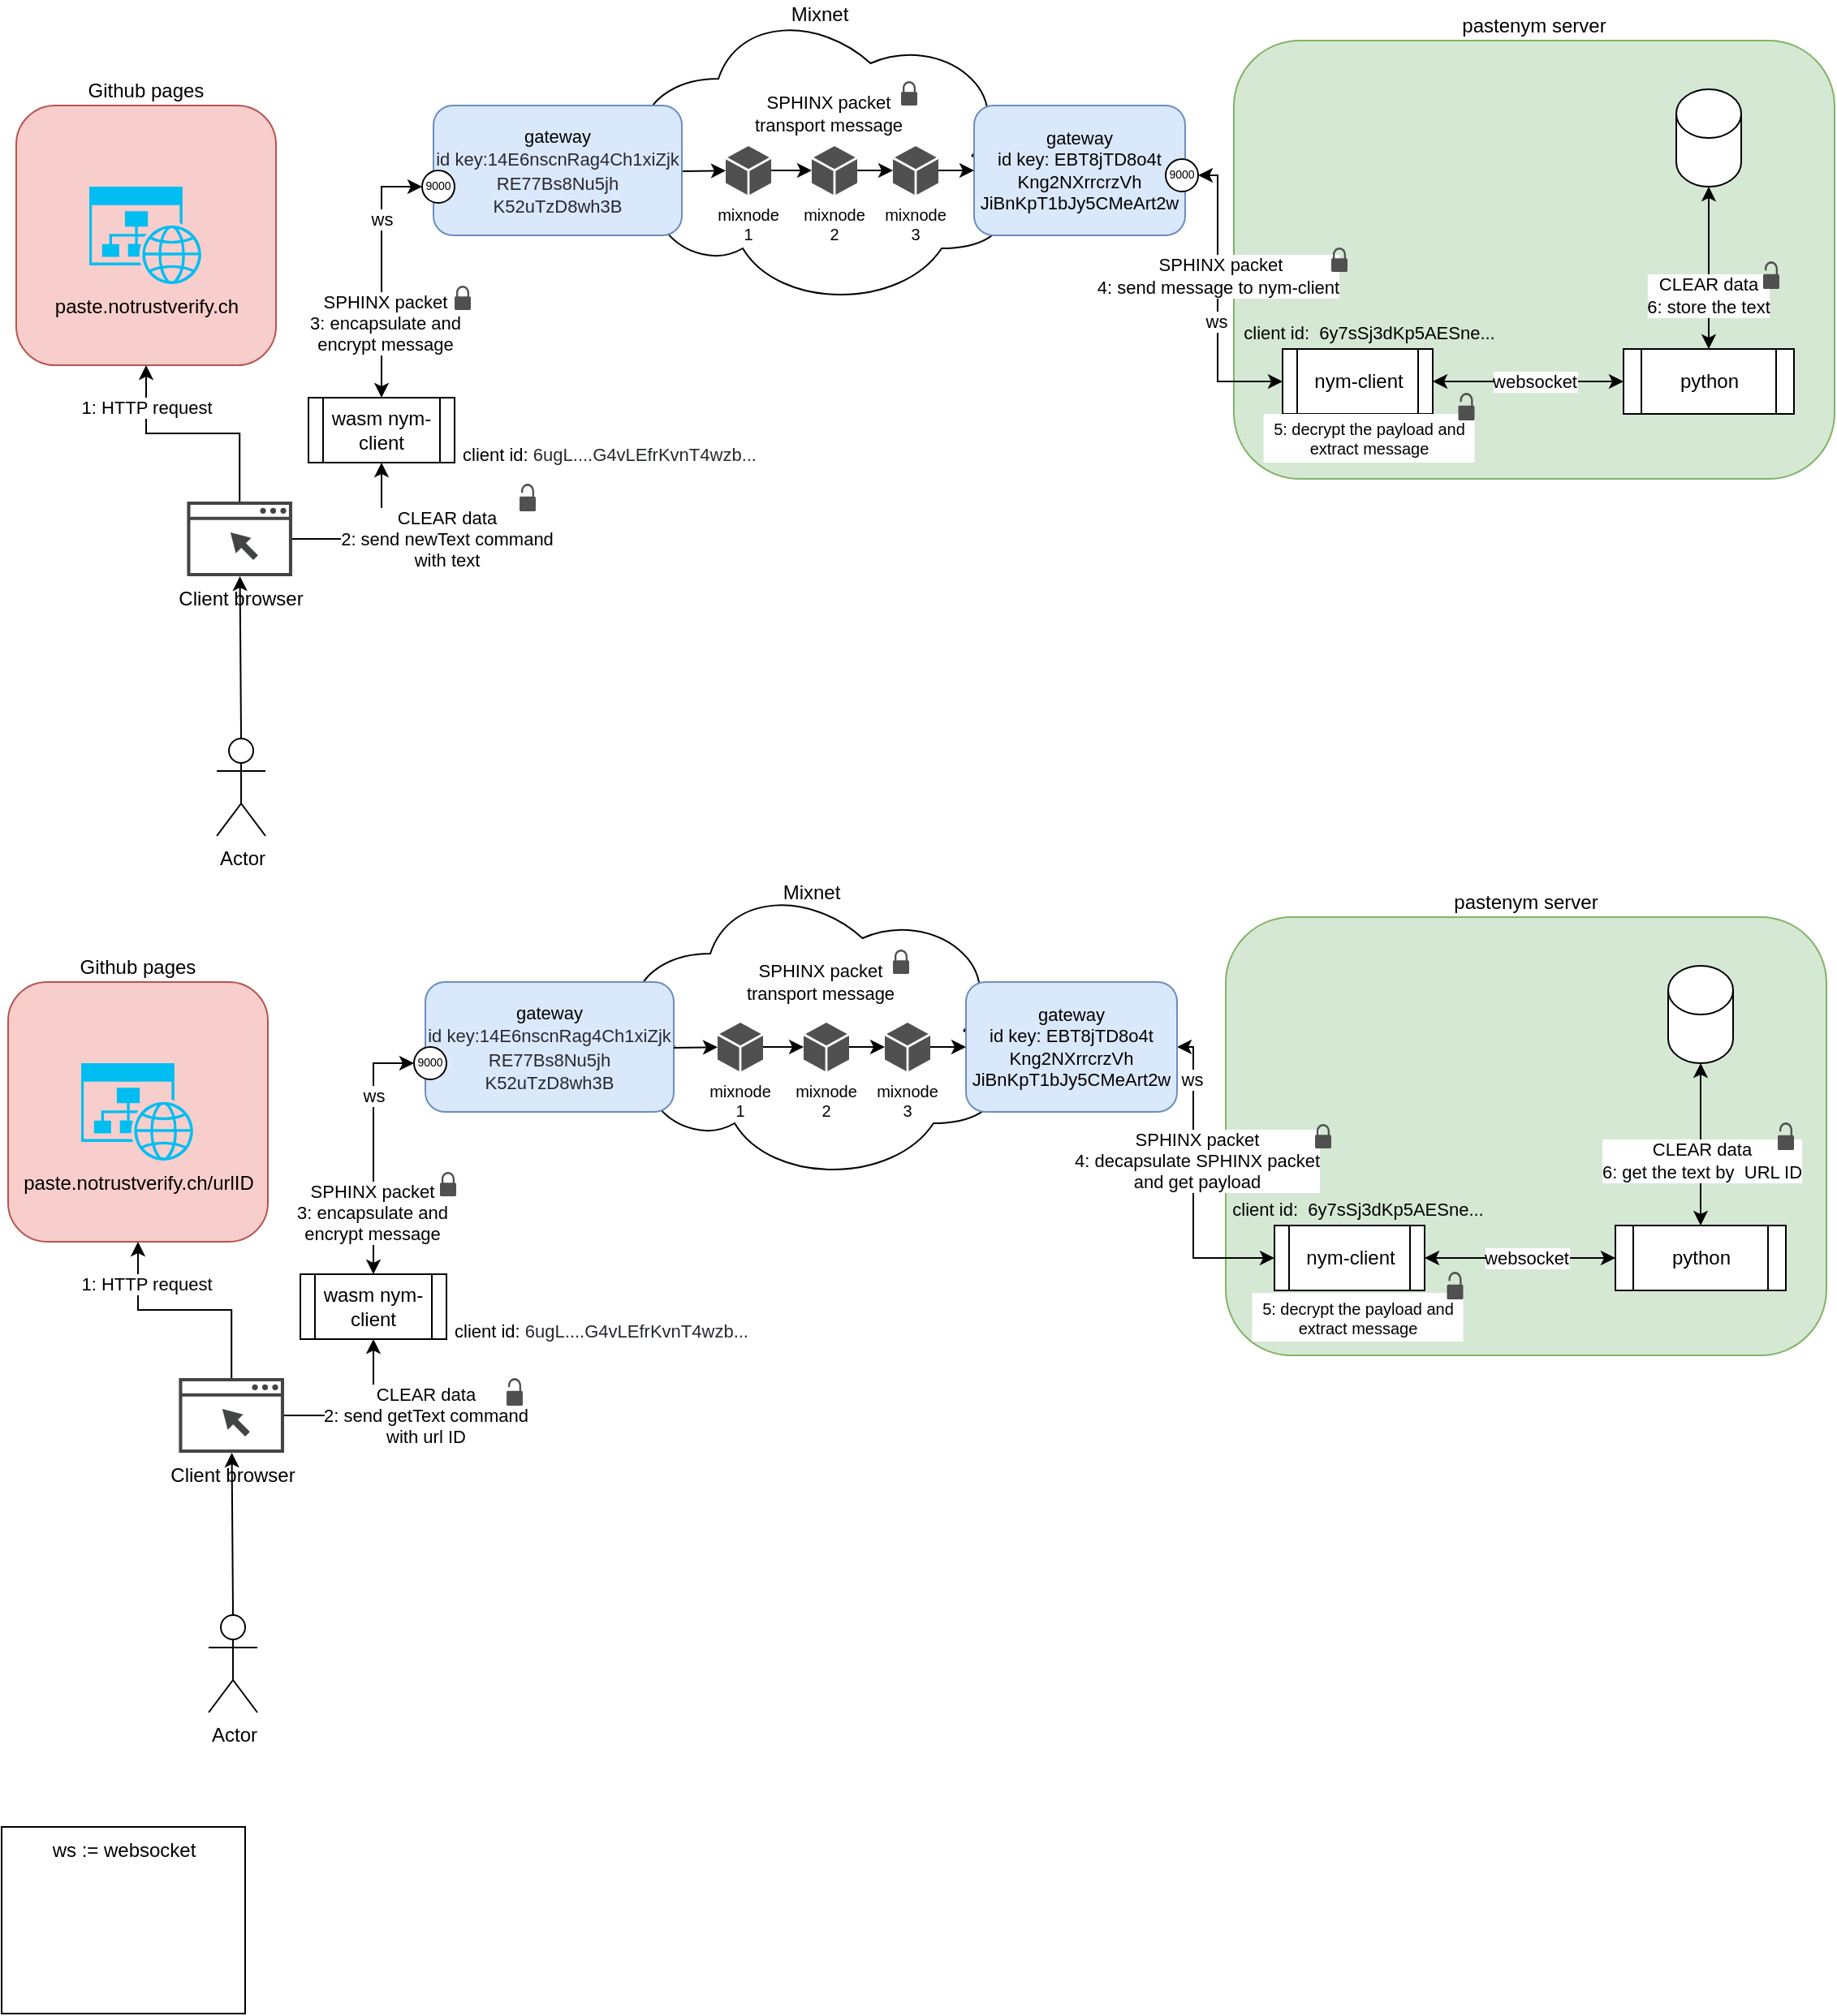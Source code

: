 <mxfile version="18.0.6" type="device"><diagram id="UU0WkqkuDO-yAHCMWaci" name="Page-1"><mxGraphModel dx="1418" dy="981" grid="1" gridSize="10" guides="1" tooltips="1" connect="1" arrows="1" fold="1" page="1" pageScale="1" pageWidth="1169" pageHeight="827" math="0" shadow="0"><root><mxCell id="0"/><mxCell id="1" parent="0"/><mxCell id="fI1svBisSR7weGicIOOc-15" value="Mixnet" style="ellipse;shape=cloud;whiteSpace=wrap;html=1;verticalAlign=bottom;labelPosition=center;verticalLabelPosition=top;align=center;spacing=-15;" parent="1" vertex="1"><mxGeometry x="400" y="106" width="250" height="190" as="geometry"/></mxCell><mxCell id="fI1svBisSR7weGicIOOc-9" value="pastenym server" style="rounded=1;whiteSpace=wrap;html=1;fillColor=#d5e8d4;strokeColor=#82b366;verticalAlign=bottom;labelPosition=center;verticalLabelPosition=top;align=center;" parent="1" vertex="1"><mxGeometry x="780" y="130" width="370" height="270" as="geometry"/></mxCell><mxCell id="fI1svBisSR7weGicIOOc-28" style="edgeStyle=none;rounded=0;orthogonalLoop=1;jettySize=auto;html=1;exitX=0.5;exitY=0;exitDx=0;exitDy=0;exitPerimeter=0;startArrow=none;startFill=0;" parent="1" source="fI1svBisSR7weGicIOOc-1" target="fI1svBisSR7weGicIOOc-27" edge="1"><mxGeometry relative="1" as="geometry"/></mxCell><mxCell id="fI1svBisSR7weGicIOOc-1" value="Actor" style="shape=umlActor;verticalLabelPosition=bottom;verticalAlign=top;html=1;outlineConnect=0;" parent="1" vertex="1"><mxGeometry x="153.52" y="560" width="30" height="60" as="geometry"/></mxCell><mxCell id="fI1svBisSR7weGicIOOc-2" value="" style="shape=cylinder3;whiteSpace=wrap;html=1;boundedLbl=1;backgroundOutline=1;size=15;" parent="1" vertex="1"><mxGeometry x="1052.5" y="160" width="40" height="60" as="geometry"/></mxCell><mxCell id="fI1svBisSR7weGicIOOc-11" style="edgeStyle=orthogonalEdgeStyle;rounded=0;orthogonalLoop=1;jettySize=auto;html=1;exitX=1;exitY=0.5;exitDx=0;exitDy=0;entryX=0;entryY=0.5;entryDx=0;entryDy=0;startArrow=classic;startFill=1;" parent="1" source="fI1svBisSR7weGicIOOc-3" target="fI1svBisSR7weGicIOOc-10" edge="1"><mxGeometry relative="1" as="geometry"/></mxCell><mxCell id="fI1svBisSR7weGicIOOc-12" value="websocket" style="edgeLabel;html=1;align=center;verticalAlign=middle;resizable=0;points=[];" parent="fI1svBisSR7weGicIOOc-11" vertex="1" connectable="0"><mxGeometry x="0.166" y="-1" relative="1" as="geometry"><mxPoint x="-6" y="-1" as="offset"/></mxGeometry></mxCell><mxCell id="fI1svBisSR7weGicIOOc-20" style="edgeStyle=orthogonalEdgeStyle;rounded=0;orthogonalLoop=1;jettySize=auto;html=1;exitX=0;exitY=0.5;exitDx=0;exitDy=0;startArrow=classic;startFill=1;entryX=1;entryY=0.5;entryDx=0;entryDy=0;" parent="1" source="fI1svBisSR7weGicIOOc-3" target="vPO2kvA69xe9OhAGziE2-1" edge="1"><mxGeometry relative="1" as="geometry"><Array as="points"><mxPoint x="770" y="340"/><mxPoint x="770" y="213"/></Array><mxPoint x="760" y="200" as="targetPoint"/></mxGeometry></mxCell><mxCell id="fI1svBisSR7weGicIOOc-21" value="ws" style="edgeLabel;html=1;align=center;verticalAlign=middle;resizable=0;points=[];" parent="fI1svBisSR7weGicIOOc-20" vertex="1" connectable="0"><mxGeometry x="-0.419" y="1" relative="1" as="geometry"><mxPoint y="-25" as="offset"/></mxGeometry></mxCell><mxCell id="fI1svBisSR7weGicIOOc-45" value="&lt;span style=&quot;color: rgba(0, 0, 0, 0); font-family: monospace; font-size: 0px; text-align: start; background-color: rgb(248, 249, 250);&quot;&gt;%3CmxGraphModel%3E%3Croot%3E%3CmxCell%20id%3D%220%22%2F%3E%3CmxCell%20id%3D%221%22%20parent%3D%220%22%2F%3E%3CmxCell%20id%3D%222%22%20value%3D%223%3A%20encapsulate%20message%26lt%3Bbr%26gt%3Bin%20SPHINX%20packet%22%20style%3D%22edgeLabel%3Bhtml%3D1%3Balign%3Dcenter%3BverticalAlign%3Dmiddle%3Bresizable%3D0%3Bpoints%3D%5B%5D%3BfontSize%3D11%3B%22%20vertex%3D%221%22%20connectable%3D%220%22%20parent%3D%221%22%3E%3CmxGeometry%20x%3D%22260.004%22%20y%3D%22310.0%22%20as%3D%22geometry%22%2F%3E%3C%2FmxCell%3E%3C%2Froot%3E%3C%2FmxGraphModel%3E&lt;/span&gt;" style="edgeLabel;html=1;align=center;verticalAlign=middle;resizable=0;points=[];fontSize=11;fontFamily=Helvetica;" parent="fI1svBisSR7weGicIOOc-20" vertex="1" connectable="0"><mxGeometry x="-0.533" y="1" relative="1" as="geometry"><mxPoint as="offset"/></mxGeometry></mxCell><mxCell id="fI1svBisSR7weGicIOOc-46" value="&amp;nbsp;SPHINX packet&lt;br&gt;4: send message to nym-client" style="edgeLabel;html=1;align=center;verticalAlign=middle;resizable=0;points=[];fontSize=11;fontFamily=Helvetica;" parent="fI1svBisSR7weGicIOOc-20" vertex="1" connectable="0"><mxGeometry x="-0.496" relative="1" as="geometry"><mxPoint y="-60" as="offset"/></mxGeometry></mxCell><mxCell id="fI1svBisSR7weGicIOOc-3" value="nym-client" style="shape=process;whiteSpace=wrap;html=1;backgroundOutline=1;" parent="1" vertex="1"><mxGeometry x="810" y="320" width="92.5" height="40" as="geometry"/></mxCell><mxCell id="fI1svBisSR7weGicIOOc-17" value="ws" style="edgeStyle=orthogonalEdgeStyle;rounded=0;orthogonalLoop=1;jettySize=auto;html=1;exitX=0.5;exitY=0;exitDx=0;exitDy=0;entryX=0;entryY=0.5;entryDx=0;entryDy=0;startArrow=classic;startFill=1;" parent="1" source="fI1svBisSR7weGicIOOc-30" target="fI1svBisSR7weGicIOOc-32" edge="1"><mxGeometry x="0.419" relative="1" as="geometry"><mxPoint x="235" y="200" as="sourcePoint"/><Array as="points"><mxPoint x="255" y="220"/></Array><mxPoint as="offset"/></mxGeometry></mxCell><mxCell id="fI1svBisSR7weGicIOOc-13" style="rounded=0;orthogonalLoop=1;jettySize=auto;html=1;exitX=0.5;exitY=0;exitDx=0;exitDy=0;startArrow=classic;startFill=1;" parent="1" source="fI1svBisSR7weGicIOOc-10" target="fI1svBisSR7weGicIOOc-2" edge="1"><mxGeometry relative="1" as="geometry"/></mxCell><mxCell id="fI1svBisSR7weGicIOOc-49" value="CLEAR data&lt;br&gt;6: store the text" style="edgeLabel;html=1;align=center;verticalAlign=middle;resizable=0;points=[];fontSize=11;fontFamily=Helvetica;" parent="fI1svBisSR7weGicIOOc-13" vertex="1" connectable="0"><mxGeometry x="-0.331" y="1" relative="1" as="geometry"><mxPoint as="offset"/></mxGeometry></mxCell><mxCell id="fI1svBisSR7weGicIOOc-10" value="python" style="shape=process;whiteSpace=wrap;html=1;backgroundOutline=1;" parent="1" vertex="1"><mxGeometry x="1020" y="320" width="105" height="40" as="geometry"/></mxCell><mxCell id="vPO2kvA69xe9OhAGziE2-14" style="rounded=0;orthogonalLoop=1;jettySize=auto;html=1;exitX=0.16;exitY=0.55;exitDx=0;exitDy=0;exitPerimeter=0;fontSize=10;" parent="1" source="fI1svBisSR7weGicIOOc-15" target="vPO2kvA69xe9OhAGziE2-9" edge="1"><mxGeometry relative="1" as="geometry"/></mxCell><mxCell id="fI1svBisSR7weGicIOOc-14" value="gateway&lt;br style=&quot;font-size: 11px;&quot;&gt;id key:&amp;nbsp;&lt;span style=&quot;background-color: initial; font-size: 11px;&quot;&gt;EBT8jTD8o4t&lt;br&gt;Kng2NXrrcrzVh&lt;/span&gt;&lt;div style=&quot;font-size: 11px;&quot;&gt;JiBnKpT1bJy5CMeArt2w&lt;/div&gt;" style="rounded=1;whiteSpace=wrap;html=1;fillColor=#dae8fc;strokeColor=#6c8ebf;fontSize=11;align=center;" parent="1" vertex="1"><mxGeometry x="620" y="170" width="130" height="80" as="geometry"/></mxCell><mxCell id="fI1svBisSR7weGicIOOc-16" value="&lt;font style=&quot;font-size: 11px;&quot;&gt;gateway&lt;br&gt;&lt;span style=&quot;color: rgb(39, 41, 48);&quot;&gt;id key:14E6nscnRag4Ch1xiZjk&lt;br&gt;RE77Bs8Nu5jh&lt;br&gt;K52uTzD8wh3B&lt;/span&gt;&lt;/font&gt;" style="rounded=1;whiteSpace=wrap;html=1;fillColor=#dae8fc;strokeColor=#6c8ebf;align=center;" parent="1" vertex="1"><mxGeometry x="287" y="170" width="153" height="80" as="geometry"/></mxCell><mxCell id="fI1svBisSR7weGicIOOc-27" value="Client browser" style="sketch=0;pointerEvents=1;shadow=0;dashed=0;html=1;strokeColor=none;fillColor=#434445;aspect=fixed;labelPosition=center;verticalLabelPosition=bottom;verticalAlign=top;align=center;outlineConnect=0;shape=mxgraph.vvd.web_browser;" parent="1" vertex="1"><mxGeometry x="135.21" y="414" width="64.79" height="46" as="geometry"/></mxCell><mxCell id="fI1svBisSR7weGicIOOc-29" value="" style="group" parent="1" vertex="1" connectable="0"><mxGeometry x="30" y="170" width="160" height="160" as="geometry"/></mxCell><mxCell id="fI1svBisSR7weGicIOOc-23" value="Github pages" style="rounded=1;whiteSpace=wrap;html=1;labelPosition=center;verticalLabelPosition=top;align=center;verticalAlign=bottom;fillColor=#f8cecc;strokeColor=#b85450;" parent="fI1svBisSR7weGicIOOc-29" vertex="1"><mxGeometry width="160" height="160" as="geometry"/></mxCell><mxCell id="fI1svBisSR7weGicIOOc-4" value="paste.notrustverify.ch" style="verticalLabelPosition=bottom;html=1;verticalAlign=top;align=center;strokeColor=none;fillColor=#00BEF2;shape=mxgraph.azure.website_generic;pointerEvents=1;" parent="fI1svBisSR7weGicIOOc-29" vertex="1"><mxGeometry x="45.0" y="50" width="70" height="60" as="geometry"/></mxCell><mxCell id="fI1svBisSR7weGicIOOc-31" style="edgeStyle=orthogonalEdgeStyle;rounded=0;orthogonalLoop=1;jettySize=auto;html=1;exitX=0.5;exitY=1;exitDx=0;exitDy=0;startArrow=classic;startFill=1;endArrow=none;endFill=0;" parent="1" source="fI1svBisSR7weGicIOOc-30" target="fI1svBisSR7weGicIOOc-27" edge="1"><mxGeometry relative="1" as="geometry"><Array as="points"><mxPoint x="255" y="437"/></Array></mxGeometry></mxCell><mxCell id="fI1svBisSR7weGicIOOc-38" value="CLEAR data&lt;br&gt;2: send newText command&lt;br style=&quot;font-size: 11px;&quot;&gt;with text" style="edgeLabel;html=1;align=center;verticalAlign=middle;resizable=0;points=[];fontSize=11;" parent="fI1svBisSR7weGicIOOc-31" vertex="1" connectable="0"><mxGeometry x="0.256" y="1" relative="1" as="geometry"><mxPoint x="57" y="-1" as="offset"/></mxGeometry></mxCell><mxCell id="fI1svBisSR7weGicIOOc-30" value="wasm nym-client" style="shape=process;whiteSpace=wrap;html=1;backgroundOutline=1;" parent="1" vertex="1"><mxGeometry x="210" y="350" width="90" height="40" as="geometry"/></mxCell><mxCell id="fI1svBisSR7weGicIOOc-32" value="9000" style="ellipse;whiteSpace=wrap;html=1;aspect=fixed;fontSize=7;" parent="1" vertex="1"><mxGeometry x="280" y="210" width="20" height="20" as="geometry"/></mxCell><mxCell id="fI1svBisSR7weGicIOOc-33" style="edgeStyle=orthogonalEdgeStyle;rounded=0;orthogonalLoop=1;jettySize=auto;html=1;exitX=0.5;exitY=1;exitDx=0;exitDy=0;fontSize=7;startArrow=classic;startFill=1;endArrow=none;endFill=0;" parent="1" source="fI1svBisSR7weGicIOOc-23" target="fI1svBisSR7weGicIOOc-27" edge="1"><mxGeometry relative="1" as="geometry"/></mxCell><mxCell id="fI1svBisSR7weGicIOOc-35" value="&lt;span style=&quot;font-size: 11px;&quot;&gt;1: HTTP request&lt;/span&gt;" style="edgeLabel;html=1;align=center;verticalAlign=middle;resizable=0;points=[];fontSize=11;" parent="fI1svBisSR7weGicIOOc-33" vertex="1" connectable="0"><mxGeometry x="0.446" y="-2" relative="1" as="geometry"><mxPoint x="-56" y="-19" as="offset"/></mxGeometry></mxCell><mxCell id="fI1svBisSR7weGicIOOc-41" value="&lt;font style=&quot;font-size: 11px;&quot;&gt;client id:&amp;nbsp;&lt;span style=&quot;color: rgb(39, 41, 48); text-align: start; background-color: rgb(255, 255, 255); font-size: 11px;&quot;&gt;6ugL....G4vLEfrKvnT4wzb...&lt;/span&gt;&lt;/font&gt;" style="text;html=1;align=center;verticalAlign=middle;resizable=0;points=[];autosize=1;strokeColor=none;fillColor=none;fontSize=11;" parent="1" vertex="1"><mxGeometry x="295" y="370" width="200" height="30" as="geometry"/></mxCell><mxCell id="fI1svBisSR7weGicIOOc-42" value="client id:&amp;nbsp;&lt;span style=&quot;background-color: initial;&quot;&gt;&amp;nbsp;6y7sSj3dKp5AESne...&lt;br&gt;&lt;/span&gt;" style="text;html=1;align=center;verticalAlign=middle;resizable=0;points=[];autosize=1;strokeColor=none;fillColor=none;fontSize=11;fontFamily=Helvetica;" parent="1" vertex="1"><mxGeometry x="773.25" y="295" width="180" height="30" as="geometry"/></mxCell><mxCell id="fI1svBisSR7weGicIOOc-44" value="SPHINX packet&lt;br&gt;3: encapsulate and&lt;br&gt;encrypt message" style="edgeLabel;html=1;align=center;verticalAlign=middle;resizable=0;points=[];fontSize=11;" parent="1" vertex="1" connectable="0"><mxGeometry x="260.004" y="310.0" as="geometry"><mxPoint x="-3" y="-6" as="offset"/></mxGeometry></mxCell><mxCell id="fI1svBisSR7weGicIOOc-50" value="" style="group" parent="1" vertex="1" connectable="0"><mxGeometry x="21" y="1230" width="150" height="115.5" as="geometry"/></mxCell><mxCell id="fI1svBisSR7weGicIOOc-19" value="" style="rounded=0;whiteSpace=wrap;html=1;" parent="fI1svBisSR7weGicIOOc-50" vertex="1"><mxGeometry y="0.5" width="150" height="115" as="geometry"/></mxCell><mxCell id="fI1svBisSR7weGicIOOc-18" value="ws := websocket" style="text;html=1;align=center;verticalAlign=middle;resizable=0;points=[];autosize=1;strokeColor=none;fillColor=none;" parent="fI1svBisSR7weGicIOOc-50" vertex="1"><mxGeometry x="20" width="110" height="30" as="geometry"/></mxCell><mxCell id="fI1svBisSR7weGicIOOc-52" value="pastenym server" style="rounded=1;whiteSpace=wrap;html=1;fillColor=#d5e8d4;strokeColor=#82b366;verticalAlign=bottom;labelPosition=center;verticalLabelPosition=top;align=center;" parent="1" vertex="1"><mxGeometry x="775" y="670" width="370" height="270" as="geometry"/></mxCell><mxCell id="fI1svBisSR7weGicIOOc-53" style="edgeStyle=none;rounded=0;orthogonalLoop=1;jettySize=auto;html=1;exitX=0.5;exitY=0;exitDx=0;exitDy=0;exitPerimeter=0;startArrow=none;startFill=0;" parent="1" source="fI1svBisSR7weGicIOOc-54" target="fI1svBisSR7weGicIOOc-70" edge="1"><mxGeometry relative="1" as="geometry"/></mxCell><mxCell id="fI1svBisSR7weGicIOOc-54" value="Actor" style="shape=umlActor;verticalLabelPosition=bottom;verticalAlign=top;html=1;outlineConnect=0;" parent="1" vertex="1"><mxGeometry x="148.52" y="1100" width="30" height="60" as="geometry"/></mxCell><mxCell id="fI1svBisSR7weGicIOOc-55" value="" style="shape=cylinder3;whiteSpace=wrap;html=1;boundedLbl=1;backgroundOutline=1;size=15;" parent="1" vertex="1"><mxGeometry x="1047.5" y="700" width="40" height="60" as="geometry"/></mxCell><mxCell id="fI1svBisSR7weGicIOOc-56" style="edgeStyle=orthogonalEdgeStyle;rounded=0;orthogonalLoop=1;jettySize=auto;html=1;exitX=1;exitY=0.5;exitDx=0;exitDy=0;entryX=0;entryY=0.5;entryDx=0;entryDy=0;startArrow=classic;startFill=1;" parent="1" source="fI1svBisSR7weGicIOOc-62" target="fI1svBisSR7weGicIOOc-66" edge="1"><mxGeometry relative="1" as="geometry"/></mxCell><mxCell id="fI1svBisSR7weGicIOOc-57" value="websocket" style="edgeLabel;html=1;align=center;verticalAlign=middle;resizable=0;points=[];" parent="fI1svBisSR7weGicIOOc-56" vertex="1" connectable="0"><mxGeometry x="0.166" y="-1" relative="1" as="geometry"><mxPoint x="-6" y="-1" as="offset"/></mxGeometry></mxCell><mxCell id="fI1svBisSR7weGicIOOc-58" style="edgeStyle=orthogonalEdgeStyle;rounded=0;orthogonalLoop=1;jettySize=auto;html=1;exitX=0;exitY=0.5;exitDx=0;exitDy=0;entryX=1;entryY=0.5;entryDx=0;entryDy=0;startArrow=classic;startFill=1;" parent="1" source="fI1svBisSR7weGicIOOc-62" target="fI1svBisSR7weGicIOOc-68" edge="1"><mxGeometry relative="1" as="geometry"><Array as="points"><mxPoint x="755" y="880"/><mxPoint x="755" y="750"/></Array></mxGeometry></mxCell><mxCell id="fI1svBisSR7weGicIOOc-59" value="ws" style="edgeLabel;html=1;align=center;verticalAlign=middle;resizable=0;points=[];" parent="fI1svBisSR7weGicIOOc-58" vertex="1" connectable="0"><mxGeometry x="-0.419" y="1" relative="1" as="geometry"><mxPoint y="-105" as="offset"/></mxGeometry></mxCell><mxCell id="fI1svBisSR7weGicIOOc-60" value="&lt;span style=&quot;color: rgba(0, 0, 0, 0); font-family: monospace; font-size: 0px; text-align: start; background-color: rgb(248, 249, 250);&quot;&gt;%3CmxGraphModel%3E%3Croot%3E%3CmxCell%20id%3D%220%22%2F%3E%3CmxCell%20id%3D%221%22%20parent%3D%220%22%2F%3E%3CmxCell%20id%3D%222%22%20value%3D%223%3A%20encapsulate%20message%26lt%3Bbr%26gt%3Bin%20SPHINX%20packet%22%20style%3D%22edgeLabel%3Bhtml%3D1%3Balign%3Dcenter%3BverticalAlign%3Dmiddle%3Bresizable%3D0%3Bpoints%3D%5B%5D%3BfontSize%3D11%3B%22%20vertex%3D%221%22%20connectable%3D%220%22%20parent%3D%221%22%3E%3CmxGeometry%20x%3D%22260.004%22%20y%3D%22310.0%22%20as%3D%22geometry%22%2F%3E%3C%2FmxCell%3E%3C%2Froot%3E%3C%2FmxGraphModel%3E&lt;/span&gt;" style="edgeLabel;html=1;align=center;verticalAlign=middle;resizable=0;points=[];fontSize=11;fontFamily=Helvetica;" parent="fI1svBisSR7weGicIOOc-58" vertex="1" connectable="0"><mxGeometry x="-0.533" y="1" relative="1" as="geometry"><mxPoint as="offset"/></mxGeometry></mxCell><mxCell id="fI1svBisSR7weGicIOOc-61" value="SPHINX packet&lt;br&gt;4: decapsulate SPHINX packet&lt;br&gt;and get payload" style="edgeLabel;html=1;align=center;verticalAlign=middle;resizable=0;points=[];fontSize=11;fontFamily=Helvetica;" parent="fI1svBisSR7weGicIOOc-58" vertex="1" connectable="0"><mxGeometry x="-0.496" relative="1" as="geometry"><mxPoint y="-60" as="offset"/></mxGeometry></mxCell><mxCell id="fI1svBisSR7weGicIOOc-62" value="nym-client" style="shape=process;whiteSpace=wrap;html=1;backgroundOutline=1;" parent="1" vertex="1"><mxGeometry x="805" y="860" width="92.5" height="40" as="geometry"/></mxCell><mxCell id="fI1svBisSR7weGicIOOc-63" value="ws" style="edgeStyle=orthogonalEdgeStyle;rounded=0;orthogonalLoop=1;jettySize=auto;html=1;exitX=0.5;exitY=0;exitDx=0;exitDy=0;entryX=0;entryY=0.5;entryDx=0;entryDy=0;startArrow=classic;startFill=1;" parent="1" source="fI1svBisSR7weGicIOOc-76" target="fI1svBisSR7weGicIOOc-77" edge="1"><mxGeometry x="0.419" relative="1" as="geometry"><mxPoint x="230" y="740" as="sourcePoint"/><Array as="points"><mxPoint x="250" y="760"/></Array><mxPoint as="offset"/></mxGeometry></mxCell><mxCell id="fI1svBisSR7weGicIOOc-64" style="rounded=0;orthogonalLoop=1;jettySize=auto;html=1;exitX=0.5;exitY=0;exitDx=0;exitDy=0;startArrow=classic;startFill=1;" parent="1" source="fI1svBisSR7weGicIOOc-66" target="fI1svBisSR7weGicIOOc-55" edge="1"><mxGeometry relative="1" as="geometry"/></mxCell><mxCell id="fI1svBisSR7weGicIOOc-65" value="CLEAR data&lt;br&gt;6: get the text by&amp;nbsp; URL ID" style="edgeLabel;html=1;align=center;verticalAlign=middle;resizable=0;points=[];fontSize=11;fontFamily=Helvetica;" parent="fI1svBisSR7weGicIOOc-64" vertex="1" connectable="0"><mxGeometry x="-0.331" y="1" relative="1" as="geometry"><mxPoint x="1" y="-7" as="offset"/></mxGeometry></mxCell><mxCell id="fI1svBisSR7weGicIOOc-66" value="python" style="shape=process;whiteSpace=wrap;html=1;backgroundOutline=1;" parent="1" vertex="1"><mxGeometry x="1015" y="860" width="105" height="40" as="geometry"/></mxCell><mxCell id="fI1svBisSR7weGicIOOc-67" value="Mixnet" style="ellipse;shape=cloud;whiteSpace=wrap;html=1;verticalAlign=bottom;labelPosition=center;verticalLabelPosition=top;align=center;spacing=-17;" parent="1" vertex="1"><mxGeometry x="395" y="645" width="250" height="190" as="geometry"/></mxCell><mxCell id="fI1svBisSR7weGicIOOc-68" value="gateway&lt;br style=&quot;font-size: 11px;&quot;&gt;id key:&amp;nbsp;&lt;span style=&quot;background-color: initial; font-size: 11px;&quot;&gt;EBT8jTD8o4t&lt;br&gt;Kng2NXrrcrzVh&lt;/span&gt;&lt;div style=&quot;font-size: 11px;&quot;&gt;JiBnKpT1bJy5CMeArt2w&lt;/div&gt;" style="rounded=1;whiteSpace=wrap;html=1;fillColor=#dae8fc;strokeColor=#6c8ebf;fontSize=11;" parent="1" vertex="1"><mxGeometry x="615" y="710" width="130" height="80" as="geometry"/></mxCell><mxCell id="fI1svBisSR7weGicIOOc-69" value="&lt;font style=&quot;font-size: 11px;&quot;&gt;gateway&lt;br&gt;&lt;span style=&quot;color: rgb(39, 41, 48); text-align: start;&quot;&gt;id key:14E6nscnRag4Ch1xiZjk&lt;br&gt;RE77Bs8Nu5jh&lt;br&gt;K52uTzD8wh3B&lt;/span&gt;&lt;/font&gt;" style="rounded=1;whiteSpace=wrap;html=1;fillColor=#dae8fc;strokeColor=#6c8ebf;" parent="1" vertex="1"><mxGeometry x="282" y="710" width="153" height="80" as="geometry"/></mxCell><mxCell id="fI1svBisSR7weGicIOOc-71" value="" style="group" parent="1" vertex="1" connectable="0"><mxGeometry x="25" y="710" width="160" height="160" as="geometry"/></mxCell><mxCell id="fI1svBisSR7weGicIOOc-72" value="Github pages" style="rounded=1;whiteSpace=wrap;html=1;labelPosition=center;verticalLabelPosition=top;align=center;verticalAlign=bottom;fillColor=#f8cecc;strokeColor=#b85450;" parent="fI1svBisSR7weGicIOOc-71" vertex="1"><mxGeometry width="160" height="160" as="geometry"/></mxCell><mxCell id="fI1svBisSR7weGicIOOc-73" value="paste.notrustverify.ch/urlID" style="verticalLabelPosition=bottom;html=1;verticalAlign=top;align=center;strokeColor=none;fillColor=#00BEF2;shape=mxgraph.azure.website_generic;pointerEvents=1;" parent="fI1svBisSR7weGicIOOc-71" vertex="1"><mxGeometry x="45.0" y="50" width="70" height="60" as="geometry"/></mxCell><mxCell id="fI1svBisSR7weGicIOOc-70" value="Client browser" style="sketch=0;pointerEvents=1;shadow=0;dashed=0;html=1;strokeColor=none;fillColor=#434445;aspect=fixed;labelPosition=center;verticalLabelPosition=bottom;verticalAlign=top;align=center;outlineConnect=0;shape=mxgraph.vvd.web_browser;" parent="1" vertex="1"><mxGeometry x="130.21" y="954" width="64.79" height="46" as="geometry"/></mxCell><mxCell id="fI1svBisSR7weGicIOOc-74" style="edgeStyle=orthogonalEdgeStyle;rounded=0;orthogonalLoop=1;jettySize=auto;html=1;exitX=0.5;exitY=1;exitDx=0;exitDy=0;startArrow=classic;startFill=1;endArrow=none;endFill=0;" parent="1" source="fI1svBisSR7weGicIOOc-76" target="fI1svBisSR7weGicIOOc-70" edge="1"><mxGeometry relative="1" as="geometry"><Array as="points"><mxPoint x="250" y="977"/></Array></mxGeometry></mxCell><mxCell id="fI1svBisSR7weGicIOOc-75" value="CLEAR data&lt;br&gt;2: send getText command&lt;br style=&quot;font-size: 11px;&quot;&gt;with url ID" style="edgeLabel;html=1;align=center;verticalAlign=middle;resizable=0;points=[];fontSize=11;" parent="fI1svBisSR7weGicIOOc-74" vertex="1" connectable="0"><mxGeometry x="0.256" y="1" relative="1" as="geometry"><mxPoint x="49" y="-1" as="offset"/></mxGeometry></mxCell><mxCell id="fI1svBisSR7weGicIOOc-76" value="wasm nym-client" style="shape=process;whiteSpace=wrap;html=1;backgroundOutline=1;" parent="1" vertex="1"><mxGeometry x="205" y="890" width="90" height="40" as="geometry"/></mxCell><mxCell id="fI1svBisSR7weGicIOOc-77" value="9000" style="ellipse;whiteSpace=wrap;html=1;aspect=fixed;fontSize=7;" parent="1" vertex="1"><mxGeometry x="275" y="750" width="20" height="20" as="geometry"/></mxCell><mxCell id="fI1svBisSR7weGicIOOc-78" style="edgeStyle=orthogonalEdgeStyle;rounded=0;orthogonalLoop=1;jettySize=auto;html=1;exitX=0.5;exitY=1;exitDx=0;exitDy=0;fontSize=7;startArrow=classic;startFill=1;endArrow=none;endFill=0;" parent="1" source="fI1svBisSR7weGicIOOc-72" target="fI1svBisSR7weGicIOOc-70" edge="1"><mxGeometry relative="1" as="geometry"/></mxCell><mxCell id="fI1svBisSR7weGicIOOc-79" value="1: HTTP request" style="edgeLabel;html=1;align=center;verticalAlign=middle;resizable=0;points=[];fontSize=11;" parent="fI1svBisSR7weGicIOOc-78" vertex="1" connectable="0"><mxGeometry x="0.446" y="-2" relative="1" as="geometry"><mxPoint x="-51" y="-19" as="offset"/></mxGeometry></mxCell><mxCell id="fI1svBisSR7weGicIOOc-80" value="&lt;font style=&quot;font-size: 11px;&quot;&gt;client id:&amp;nbsp;&lt;span style=&quot;color: rgb(39, 41, 48); text-align: start; background-color: rgb(255, 255, 255); font-size: 11px;&quot;&gt;6ugL....G4vLEfrKvnT4wzb...&lt;/span&gt;&lt;/font&gt;" style="text;html=1;align=center;verticalAlign=middle;resizable=0;points=[];autosize=1;strokeColor=none;fillColor=none;fontSize=11;" parent="1" vertex="1"><mxGeometry x="290" y="910" width="200" height="30" as="geometry"/></mxCell><mxCell id="fI1svBisSR7weGicIOOc-82" value="SPHINX packet&lt;br&gt;3: encapsulate and&lt;br&gt;encrypt message" style="edgeLabel;html=1;align=center;verticalAlign=middle;resizable=0;points=[];fontSize=11;" parent="1" vertex="1" connectable="0"><mxGeometry x="255.004" y="850.0" as="geometry"><mxPoint x="-6" y="2" as="offset"/></mxGeometry></mxCell><mxCell id="fI1svBisSR7weGicIOOc-83" value="client id:&amp;nbsp;&lt;span style=&quot;background-color: initial;&quot;&gt;&amp;nbsp;6y7sSj3dKp5AESne...&lt;br&gt;&lt;/span&gt;" style="text;html=1;align=center;verticalAlign=middle;resizable=0;points=[];autosize=1;strokeColor=none;fillColor=none;fontSize=11;fontFamily=Helvetica;" parent="1" vertex="1"><mxGeometry x="766.25" y="835" width="180" height="30" as="geometry"/></mxCell><mxCell id="8LemofPL-OEqZ7XQaYdY-3" value="" style="sketch=0;pointerEvents=1;shadow=0;dashed=0;html=1;strokeColor=none;fillColor=#505050;labelPosition=center;verticalLabelPosition=bottom;verticalAlign=top;outlineConnect=0;align=center;shape=mxgraph.office.security.lock_unprotected;" parent="1" vertex="1"><mxGeometry x="340" y="403" width="10" height="17" as="geometry"/></mxCell><mxCell id="8LemofPL-OEqZ7XQaYdY-4" value="" style="sketch=0;pointerEvents=1;shadow=0;dashed=0;html=1;strokeColor=none;fillColor=#505050;labelPosition=center;verticalLabelPosition=bottom;verticalAlign=top;outlineConnect=0;align=center;shape=mxgraph.office.security.lock_protected;" parent="1" vertex="1"><mxGeometry x="300" y="281" width="10" height="15" as="geometry"/></mxCell><mxCell id="vPO2kvA69xe9OhAGziE2-1" value="9000" style="ellipse;whiteSpace=wrap;html=1;aspect=fixed;fontSize=7;" parent="1" vertex="1"><mxGeometry x="738" y="203" width="20" height="20" as="geometry"/></mxCell><mxCell id="vPO2kvA69xe9OhAGziE2-15" value="" style="rounded=0;orthogonalLoop=1;jettySize=auto;html=1;fontSize=10;" parent="1" source="vPO2kvA69xe9OhAGziE2-9" target="vPO2kvA69xe9OhAGziE2-12" edge="1"><mxGeometry relative="1" as="geometry"/></mxCell><mxCell id="vPO2kvA69xe9OhAGziE2-9" value="mixnode 1" style="sketch=0;pointerEvents=1;shadow=0;dashed=0;html=1;strokeColor=none;fillColor=#505050;labelPosition=center;verticalLabelPosition=bottom;verticalAlign=top;outlineConnect=0;align=center;shape=mxgraph.office.concepts.node_generic;fontSize=10;whiteSpace=wrap;" parent="1" vertex="1"><mxGeometry x="467" y="195" width="28" height="30" as="geometry"/></mxCell><mxCell id="vPO2kvA69xe9OhAGziE2-16" value="" style="edgeStyle=none;rounded=0;orthogonalLoop=1;jettySize=auto;html=1;fontSize=10;" parent="1" source="vPO2kvA69xe9OhAGziE2-12" target="vPO2kvA69xe9OhAGziE2-13" edge="1"><mxGeometry relative="1" as="geometry"/></mxCell><mxCell id="vPO2kvA69xe9OhAGziE2-12" value="mixnode 2" style="sketch=0;pointerEvents=1;shadow=0;dashed=0;html=1;strokeColor=none;fillColor=#505050;labelPosition=center;verticalLabelPosition=bottom;verticalAlign=top;outlineConnect=0;align=center;shape=mxgraph.office.concepts.node_generic;fontSize=10;whiteSpace=wrap;" parent="1" vertex="1"><mxGeometry x="520" y="195" width="28" height="30" as="geometry"/></mxCell><mxCell id="vPO2kvA69xe9OhAGziE2-17" value="" style="edgeStyle=none;rounded=0;orthogonalLoop=1;jettySize=auto;html=1;fontSize=10;" parent="1" source="vPO2kvA69xe9OhAGziE2-13" target="fI1svBisSR7weGicIOOc-14" edge="1"><mxGeometry relative="1" as="geometry"/></mxCell><mxCell id="vPO2kvA69xe9OhAGziE2-13" value="mixnode 3" style="sketch=0;pointerEvents=1;shadow=0;dashed=0;html=1;strokeColor=none;fillColor=#505050;labelPosition=center;verticalLabelPosition=bottom;verticalAlign=top;outlineConnect=0;align=center;shape=mxgraph.office.concepts.node_generic;fontSize=10;whiteSpace=wrap;" parent="1" vertex="1"><mxGeometry x="570" y="195" width="28" height="30" as="geometry"/></mxCell><mxCell id="vPO2kvA69xe9OhAGziE2-19" value="" style="sketch=0;pointerEvents=1;shadow=0;dashed=0;html=1;strokeColor=none;fillColor=#505050;labelPosition=center;verticalLabelPosition=bottom;verticalAlign=top;outlineConnect=0;align=center;shape=mxgraph.office.security.lock_protected;" parent="1" vertex="1"><mxGeometry x="575" y="155" width="10" height="15" as="geometry"/></mxCell><mxCell id="vPO2kvA69xe9OhAGziE2-22" value="&lt;span style=&quot;font-size: 11px; background-color: rgb(255, 255, 255);&quot;&gt;SPHINX packet&lt;/span&gt;&lt;br style=&quot;font-size: 11px;&quot;&gt;&lt;span style=&quot;font-size: 11px; background-color: rgb(255, 255, 255);&quot;&gt;transport message&lt;/span&gt;" style="text;html=1;align=center;verticalAlign=middle;resizable=0;points=[];autosize=1;strokeColor=none;fillColor=none;fontSize=10;" parent="1" vertex="1"><mxGeometry x="475" y="160" width="110" height="30" as="geometry"/></mxCell><mxCell id="vPO2kvA69xe9OhAGziE2-20" value="" style="sketch=0;pointerEvents=1;shadow=0;dashed=0;html=1;strokeColor=none;fillColor=#505050;labelPosition=center;verticalLabelPosition=bottom;verticalAlign=top;outlineConnect=0;align=center;shape=mxgraph.office.security.lock_protected;" parent="1" vertex="1"><mxGeometry x="840" y="257.5" width="10" height="15" as="geometry"/></mxCell><mxCell id="vPO2kvA69xe9OhAGziE2-23" value="5: decrypt the payload and&lt;br&gt;extract message" style="text;html=1;align=center;verticalAlign=middle;resizable=0;points=[];autosize=1;strokeColor=none;fillColor=default;fontSize=10;" parent="1" vertex="1"><mxGeometry x="798.25" y="360" width="130" height="30" as="geometry"/></mxCell><mxCell id="vPO2kvA69xe9OhAGziE2-24" value="" style="sketch=0;pointerEvents=1;shadow=0;dashed=0;html=1;strokeColor=none;fillColor=#505050;labelPosition=center;verticalLabelPosition=bottom;verticalAlign=top;outlineConnect=0;align=center;shape=mxgraph.office.security.lock_unprotected;" parent="1" vertex="1"><mxGeometry x="918.25" y="347" width="10" height="17" as="geometry"/></mxCell><mxCell id="vPO2kvA69xe9OhAGziE2-25" value="" style="sketch=0;pointerEvents=1;shadow=0;dashed=0;html=1;strokeColor=none;fillColor=#505050;labelPosition=center;verticalLabelPosition=bottom;verticalAlign=top;outlineConnect=0;align=center;shape=mxgraph.office.security.lock_unprotected;" parent="1" vertex="1"><mxGeometry x="1106" y="266" width="10" height="17" as="geometry"/></mxCell><mxCell id="vPO2kvA69xe9OhAGziE2-29" value="" style="group" parent="1" vertex="1" connectable="0"><mxGeometry x="470" y="690" width="110" height="35" as="geometry"/></mxCell><mxCell id="vPO2kvA69xe9OhAGziE2-27" value="" style="sketch=0;pointerEvents=1;shadow=0;dashed=0;html=1;strokeColor=none;fillColor=#505050;labelPosition=center;verticalLabelPosition=bottom;verticalAlign=top;outlineConnect=0;align=center;shape=mxgraph.office.security.lock_protected;" parent="vPO2kvA69xe9OhAGziE2-29" vertex="1"><mxGeometry x="100" width="10" height="15" as="geometry"/></mxCell><mxCell id="vPO2kvA69xe9OhAGziE2-28" value="&lt;span style=&quot;font-size: 11px; background-color: rgb(255, 255, 255);&quot;&gt;SPHINX packet&lt;/span&gt;&lt;br style=&quot;font-size: 11px;&quot;&gt;&lt;span style=&quot;font-size: 11px; background-color: rgb(255, 255, 255);&quot;&gt;transport message&lt;/span&gt;" style="text;html=1;align=center;verticalAlign=middle;resizable=0;points=[];autosize=1;strokeColor=none;fillColor=none;fontSize=10;" parent="vPO2kvA69xe9OhAGziE2-29" vertex="1"><mxGeometry y="5" width="110" height="30" as="geometry"/></mxCell><mxCell id="vPO2kvA69xe9OhAGziE2-30" style="rounded=0;orthogonalLoop=1;jettySize=auto;html=1;exitX=0.16;exitY=0.55;exitDx=0;exitDy=0;exitPerimeter=0;fontSize=10;" parent="1" target="vPO2kvA69xe9OhAGziE2-32" edge="1"><mxGeometry relative="1" as="geometry"><mxPoint x="435" y="750.5" as="sourcePoint"/></mxGeometry></mxCell><mxCell id="vPO2kvA69xe9OhAGziE2-31" value="" style="rounded=0;orthogonalLoop=1;jettySize=auto;html=1;fontSize=10;" parent="1" source="vPO2kvA69xe9OhAGziE2-32" target="vPO2kvA69xe9OhAGziE2-34" edge="1"><mxGeometry relative="1" as="geometry"/></mxCell><mxCell id="vPO2kvA69xe9OhAGziE2-32" value="mixnode 1" style="sketch=0;pointerEvents=1;shadow=0;dashed=0;html=1;strokeColor=none;fillColor=#505050;labelPosition=center;verticalLabelPosition=bottom;verticalAlign=top;outlineConnect=0;align=center;shape=mxgraph.office.concepts.node_generic;fontSize=10;whiteSpace=wrap;" parent="1" vertex="1"><mxGeometry x="462" y="735" width="28" height="30" as="geometry"/></mxCell><mxCell id="vPO2kvA69xe9OhAGziE2-33" value="" style="edgeStyle=none;rounded=0;orthogonalLoop=1;jettySize=auto;html=1;fontSize=10;" parent="1" source="vPO2kvA69xe9OhAGziE2-34" target="vPO2kvA69xe9OhAGziE2-36" edge="1"><mxGeometry relative="1" as="geometry"/></mxCell><mxCell id="vPO2kvA69xe9OhAGziE2-34" value="mixnode 2" style="sketch=0;pointerEvents=1;shadow=0;dashed=0;html=1;strokeColor=none;fillColor=#505050;labelPosition=center;verticalLabelPosition=bottom;verticalAlign=top;outlineConnect=0;align=center;shape=mxgraph.office.concepts.node_generic;fontSize=10;whiteSpace=wrap;" parent="1" vertex="1"><mxGeometry x="515" y="735" width="28" height="30" as="geometry"/></mxCell><mxCell id="vPO2kvA69xe9OhAGziE2-35" value="" style="edgeStyle=none;rounded=0;orthogonalLoop=1;jettySize=auto;html=1;fontSize=10;" parent="1" source="vPO2kvA69xe9OhAGziE2-36" edge="1"><mxGeometry relative="1" as="geometry"><mxPoint x="615" y="750" as="targetPoint"/></mxGeometry></mxCell><mxCell id="vPO2kvA69xe9OhAGziE2-36" value="mixnode 3" style="sketch=0;pointerEvents=1;shadow=0;dashed=0;html=1;strokeColor=none;fillColor=#505050;labelPosition=center;verticalLabelPosition=bottom;verticalAlign=top;outlineConnect=0;align=center;shape=mxgraph.office.concepts.node_generic;fontSize=10;whiteSpace=wrap;" parent="1" vertex="1"><mxGeometry x="565" y="735" width="28" height="30" as="geometry"/></mxCell><mxCell id="vPO2kvA69xe9OhAGziE2-37" value="" style="sketch=0;pointerEvents=1;shadow=0;dashed=0;html=1;strokeColor=none;fillColor=#505050;labelPosition=center;verticalLabelPosition=bottom;verticalAlign=top;outlineConnect=0;align=center;shape=mxgraph.office.security.lock_unprotected;" parent="1" vertex="1"><mxGeometry x="332" y="954" width="10" height="17" as="geometry"/></mxCell><mxCell id="vPO2kvA69xe9OhAGziE2-38" value="" style="sketch=0;pointerEvents=1;shadow=0;dashed=0;html=1;strokeColor=none;fillColor=#505050;labelPosition=center;verticalLabelPosition=bottom;verticalAlign=top;outlineConnect=0;align=center;shape=mxgraph.office.security.lock_protected;" parent="1" vertex="1"><mxGeometry x="291" y="827" width="10" height="15" as="geometry"/></mxCell><mxCell id="vPO2kvA69xe9OhAGziE2-40" value="5: decrypt the payload and&lt;br&gt;extract message" style="text;html=1;align=center;verticalAlign=middle;resizable=0;points=[];autosize=1;strokeColor=none;fillColor=default;fontSize=10;" parent="1" vertex="1"><mxGeometry x="791.25" y="901.5" width="130" height="30" as="geometry"/></mxCell><mxCell id="vPO2kvA69xe9OhAGziE2-41" value="" style="sketch=0;pointerEvents=1;shadow=0;dashed=0;html=1;strokeColor=none;fillColor=#505050;labelPosition=center;verticalLabelPosition=bottom;verticalAlign=top;outlineConnect=0;align=center;shape=mxgraph.office.security.lock_unprotected;" parent="1" vertex="1"><mxGeometry x="911.25" y="888.5" width="10" height="17" as="geometry"/></mxCell><mxCell id="vPO2kvA69xe9OhAGziE2-42" value="" style="sketch=0;pointerEvents=1;shadow=0;dashed=0;html=1;strokeColor=none;fillColor=#505050;labelPosition=center;verticalLabelPosition=bottom;verticalAlign=top;outlineConnect=0;align=center;shape=mxgraph.office.security.lock_protected;" parent="1" vertex="1"><mxGeometry x="830" y="797.5" width="10" height="15" as="geometry"/></mxCell><mxCell id="vPO2kvA69xe9OhAGziE2-43" value="" style="sketch=0;pointerEvents=1;shadow=0;dashed=0;html=1;strokeColor=none;fillColor=#505050;labelPosition=center;verticalLabelPosition=bottom;verticalAlign=top;outlineConnect=0;align=center;shape=mxgraph.office.security.lock_unprotected;" parent="1" vertex="1"><mxGeometry x="1115" y="796.5" width="10" height="17" as="geometry"/></mxCell></root></mxGraphModel></diagram></mxfile>